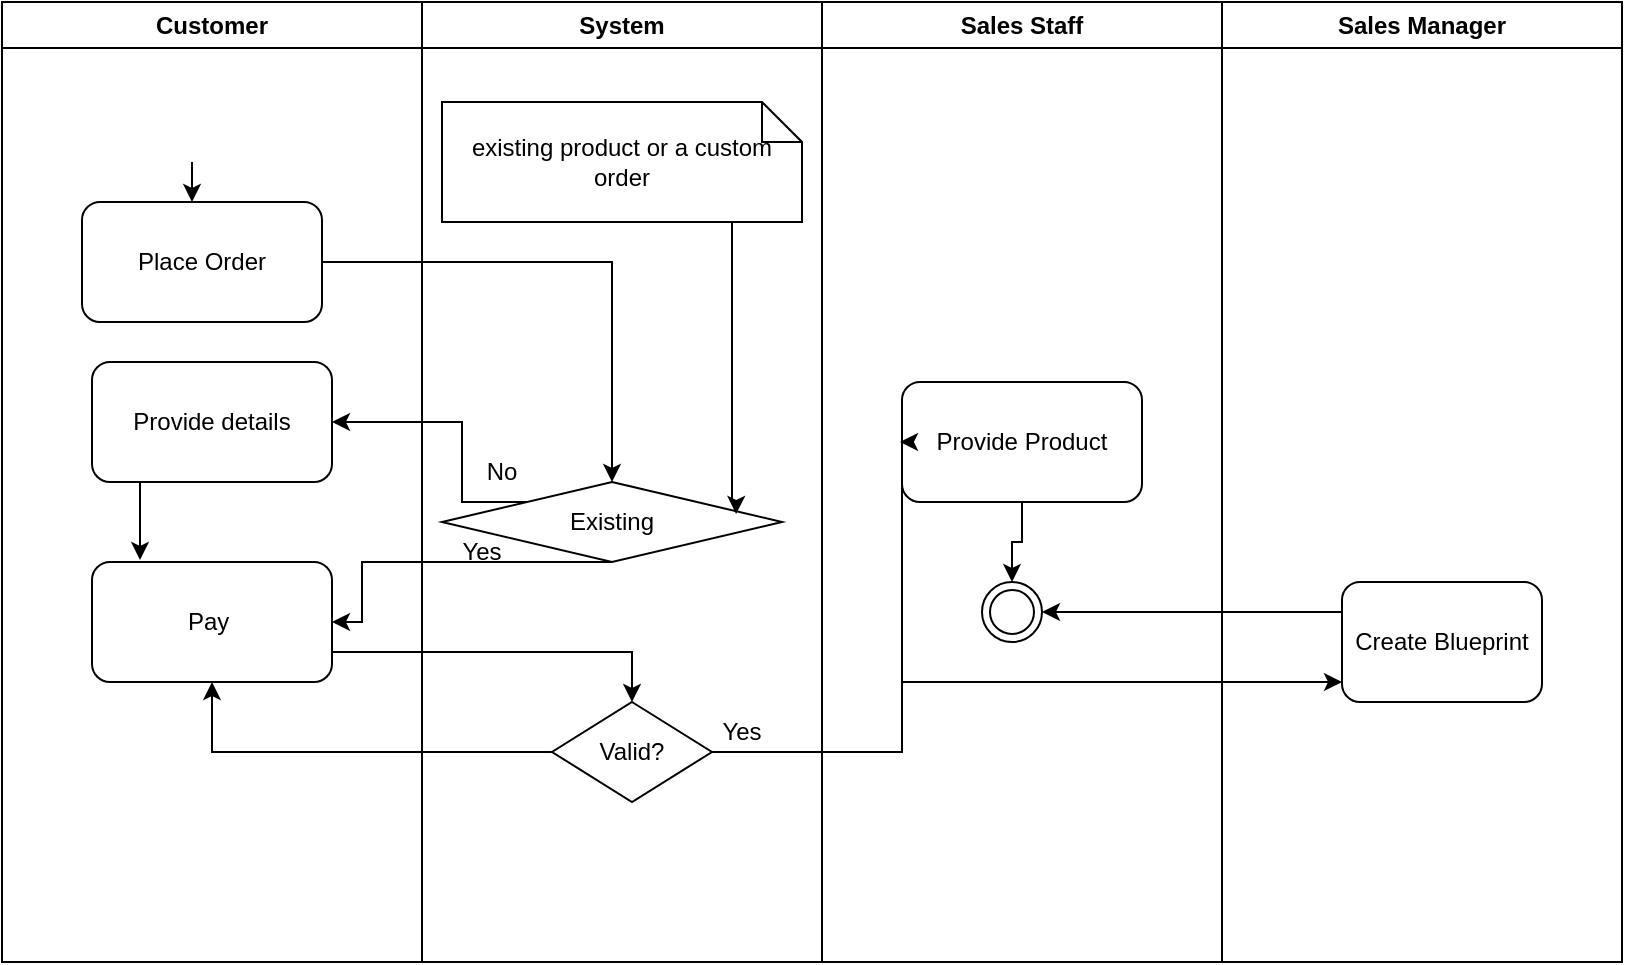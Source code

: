 <mxfile version="26.2.14">
  <diagram name="Page-1" id="pshaH1K9JeJHdic0O4yf">
    <mxGraphModel dx="1330" dy="479" grid="1" gridSize="10" guides="1" tooltips="1" connect="1" arrows="1" fold="1" page="1" pageScale="1" pageWidth="850" pageHeight="1100" math="0" shadow="0">
      <root>
        <mxCell id="0" />
        <mxCell id="1" parent="0" />
        <mxCell id="P140MuK1kSN8gCPDr1sS-1" value="Customer" style="swimlane;whiteSpace=wrap;html=1;" parent="1" vertex="1">
          <mxGeometry x="150" width="210" height="480" as="geometry" />
        </mxCell>
        <mxCell id="P140MuK1kSN8gCPDr1sS-5" style="edgeStyle=orthogonalEdgeStyle;rounded=0;orthogonalLoop=1;jettySize=auto;html=1;exitX=0.5;exitY=1;exitDx=0;exitDy=0;" parent="P140MuK1kSN8gCPDr1sS-1" source="P140MuK1kSN8gCPDr1sS-4" edge="1">
          <mxGeometry relative="1" as="geometry">
            <mxPoint x="95" y="100" as="targetPoint" />
          </mxGeometry>
        </mxCell>
        <mxCell id="P140MuK1kSN8gCPDr1sS-4" value="" style="ellipse;html=1;shape=endState;strokeColor=none;" parent="P140MuK1kSN8gCPDr1sS-1" vertex="1">
          <mxGeometry x="80" y="50" width="30" height="30" as="geometry" />
        </mxCell>
        <mxCell id="P140MuK1kSN8gCPDr1sS-6" value="Place Order" style="rounded=1;whiteSpace=wrap;html=1;" parent="P140MuK1kSN8gCPDr1sS-1" vertex="1">
          <mxGeometry x="40" y="100" width="120" height="60" as="geometry" />
        </mxCell>
        <mxCell id="P140MuK1kSN8gCPDr1sS-15" value="Pay&amp;nbsp;" style="rounded=1;whiteSpace=wrap;html=1;" parent="P140MuK1kSN8gCPDr1sS-1" vertex="1">
          <mxGeometry x="45" y="280" width="120" height="60" as="geometry" />
        </mxCell>
        <mxCell id="P140MuK1kSN8gCPDr1sS-29" value="Provide details" style="rounded=1;whiteSpace=wrap;html=1;" parent="P140MuK1kSN8gCPDr1sS-1" vertex="1">
          <mxGeometry x="45" y="180" width="120" height="60" as="geometry" />
        </mxCell>
        <mxCell id="P140MuK1kSN8gCPDr1sS-48" style="edgeStyle=orthogonalEdgeStyle;rounded=0;orthogonalLoop=1;jettySize=auto;html=1;exitX=0.25;exitY=1;exitDx=0;exitDy=0;entryX=0.2;entryY=-0.017;entryDx=0;entryDy=0;entryPerimeter=0;" parent="P140MuK1kSN8gCPDr1sS-1" source="P140MuK1kSN8gCPDr1sS-29" target="P140MuK1kSN8gCPDr1sS-15" edge="1">
          <mxGeometry relative="1" as="geometry" />
        </mxCell>
        <mxCell id="P140MuK1kSN8gCPDr1sS-2" value="System" style="swimlane;whiteSpace=wrap;html=1;" parent="1" vertex="1">
          <mxGeometry x="360" width="200" height="480" as="geometry" />
        </mxCell>
        <mxCell id="P140MuK1kSN8gCPDr1sS-8" value="Existing" style="rhombus;whiteSpace=wrap;html=1;" parent="P140MuK1kSN8gCPDr1sS-2" vertex="1">
          <mxGeometry x="10" y="240" width="170" height="40" as="geometry" />
        </mxCell>
        <mxCell id="P140MuK1kSN8gCPDr1sS-12" style="edgeStyle=orthogonalEdgeStyle;rounded=0;orthogonalLoop=1;jettySize=auto;html=1;exitX=0.5;exitY=1;exitDx=0;exitDy=0;exitPerimeter=0;entryX=0.865;entryY=0.4;entryDx=0;entryDy=0;entryPerimeter=0;" parent="P140MuK1kSN8gCPDr1sS-2" target="P140MuK1kSN8gCPDr1sS-8" edge="1">
          <mxGeometry relative="1" as="geometry">
            <mxPoint x="145" y="102" as="sourcePoint" />
            <mxPoint x="154.4" y="242" as="targetPoint" />
            <Array as="points">
              <mxPoint x="155" y="102" />
              <mxPoint x="155" y="250" />
              <mxPoint x="157" y="250" />
            </Array>
          </mxGeometry>
        </mxCell>
        <mxCell id="P140MuK1kSN8gCPDr1sS-11" value="existing product or a custom order" style="shape=note;size=20;whiteSpace=wrap;html=1;" parent="P140MuK1kSN8gCPDr1sS-2" vertex="1">
          <mxGeometry x="10" y="50" width="180" height="60" as="geometry" />
        </mxCell>
        <mxCell id="P140MuK1kSN8gCPDr1sS-17" value="Valid?" style="rhombus;whiteSpace=wrap;html=1;" parent="P140MuK1kSN8gCPDr1sS-2" vertex="1">
          <mxGeometry x="65" y="350" width="80" height="50" as="geometry" />
        </mxCell>
        <mxCell id="P140MuK1kSN8gCPDr1sS-23" value="No" style="text;html=1;align=center;verticalAlign=middle;whiteSpace=wrap;rounded=0;" parent="P140MuK1kSN8gCPDr1sS-2" vertex="1">
          <mxGeometry x="10" y="220" width="60" height="30" as="geometry" />
        </mxCell>
        <mxCell id="P140MuK1kSN8gCPDr1sS-26" value="Yes" style="text;html=1;align=center;verticalAlign=middle;whiteSpace=wrap;rounded=0;" parent="P140MuK1kSN8gCPDr1sS-2" vertex="1">
          <mxGeometry x="130" y="350" width="60" height="30" as="geometry" />
        </mxCell>
        <mxCell id="P140MuK1kSN8gCPDr1sS-19" value="Yes" style="text;html=1;align=center;verticalAlign=middle;whiteSpace=wrap;rounded=0;" parent="P140MuK1kSN8gCPDr1sS-2" vertex="1">
          <mxGeometry y="260" width="60" height="30" as="geometry" />
        </mxCell>
        <mxCell id="P140MuK1kSN8gCPDr1sS-3" value="Sales Staff" style="swimlane;whiteSpace=wrap;html=1;" parent="1" vertex="1">
          <mxGeometry x="560" width="200" height="480" as="geometry" />
        </mxCell>
        <mxCell id="P140MuK1kSN8gCPDr1sS-44" style="edgeStyle=orthogonalEdgeStyle;rounded=0;orthogonalLoop=1;jettySize=auto;html=1;exitX=0.5;exitY=1;exitDx=0;exitDy=0;entryX=0.5;entryY=0;entryDx=0;entryDy=0;" parent="P140MuK1kSN8gCPDr1sS-3" source="P140MuK1kSN8gCPDr1sS-25" target="P140MuK1kSN8gCPDr1sS-43" edge="1">
          <mxGeometry relative="1" as="geometry" />
        </mxCell>
        <mxCell id="P140MuK1kSN8gCPDr1sS-25" value="Provide Product" style="rounded=1;whiteSpace=wrap;html=1;" parent="P140MuK1kSN8gCPDr1sS-3" vertex="1">
          <mxGeometry x="40" y="190" width="120" height="60" as="geometry" />
        </mxCell>
        <mxCell id="P140MuK1kSN8gCPDr1sS-43" value="" style="ellipse;html=1;shape=endState;" parent="P140MuK1kSN8gCPDr1sS-3" vertex="1">
          <mxGeometry x="80" y="290" width="30" height="30" as="geometry" />
        </mxCell>
        <mxCell id="P140MuK1kSN8gCPDr1sS-24" style="edgeStyle=orthogonalEdgeStyle;rounded=0;orthogonalLoop=1;jettySize=auto;html=1;exitX=1;exitY=0.5;exitDx=0;exitDy=0;entryX=0;entryY=0.5;entryDx=0;entryDy=0;" parent="P140MuK1kSN8gCPDr1sS-3" edge="1">
          <mxGeometry relative="1" as="geometry">
            <mxPoint x="39" y="220" as="targetPoint" />
            <mxPoint x="-56" y="375" as="sourcePoint" />
            <Array as="points">
              <mxPoint x="40" y="374.75" />
            </Array>
          </mxGeometry>
        </mxCell>
        <mxCell id="P140MuK1kSN8gCPDr1sS-21" style="edgeStyle=orthogonalEdgeStyle;rounded=0;orthogonalLoop=1;jettySize=auto;html=1;exitX=1;exitY=0.75;exitDx=0;exitDy=0;entryX=0.5;entryY=0;entryDx=0;entryDy=0;" parent="1" source="P140MuK1kSN8gCPDr1sS-15" target="P140MuK1kSN8gCPDr1sS-17" edge="1">
          <mxGeometry relative="1" as="geometry" />
        </mxCell>
        <mxCell id="P140MuK1kSN8gCPDr1sS-22" style="edgeStyle=orthogonalEdgeStyle;rounded=0;orthogonalLoop=1;jettySize=auto;html=1;exitX=0;exitY=0.5;exitDx=0;exitDy=0;entryX=0.5;entryY=1;entryDx=0;entryDy=0;" parent="1" source="P140MuK1kSN8gCPDr1sS-17" target="P140MuK1kSN8gCPDr1sS-15" edge="1">
          <mxGeometry relative="1" as="geometry">
            <mxPoint x="240" y="285" as="targetPoint" />
          </mxGeometry>
        </mxCell>
        <mxCell id="P140MuK1kSN8gCPDr1sS-28" style="edgeStyle=orthogonalEdgeStyle;rounded=0;orthogonalLoop=1;jettySize=auto;html=1;exitX=0;exitY=0;exitDx=0;exitDy=0;entryX=1;entryY=0.5;entryDx=0;entryDy=0;" parent="1" source="P140MuK1kSN8gCPDr1sS-8" target="P140MuK1kSN8gCPDr1sS-29" edge="1">
          <mxGeometry relative="1" as="geometry">
            <mxPoint x="250" y="230" as="targetPoint" />
            <Array as="points">
              <mxPoint x="380" y="250" />
              <mxPoint x="380" y="210" />
            </Array>
          </mxGeometry>
        </mxCell>
        <mxCell id="P140MuK1kSN8gCPDr1sS-14" style="edgeStyle=orthogonalEdgeStyle;rounded=0;orthogonalLoop=1;jettySize=auto;html=1;exitX=0.5;exitY=1;exitDx=0;exitDy=0;entryX=1;entryY=0.5;entryDx=0;entryDy=0;" parent="1" source="P140MuK1kSN8gCPDr1sS-8" target="P140MuK1kSN8gCPDr1sS-15" edge="1">
          <mxGeometry relative="1" as="geometry">
            <mxPoint x="330" y="310" as="targetPoint" />
            <mxPoint x="465" y="280" as="sourcePoint" />
            <Array as="points">
              <mxPoint x="330" y="280" />
              <mxPoint x="330" y="310" />
            </Array>
          </mxGeometry>
        </mxCell>
        <mxCell id="P140MuK1kSN8gCPDr1sS-33" value="Sales Manager" style="swimlane;whiteSpace=wrap;html=1;" parent="1" vertex="1">
          <mxGeometry x="760" width="200" height="480" as="geometry" />
        </mxCell>
        <mxCell id="P140MuK1kSN8gCPDr1sS-36" value="Create Blueprint" style="rounded=1;whiteSpace=wrap;html=1;" parent="P140MuK1kSN8gCPDr1sS-33" vertex="1">
          <mxGeometry x="60" y="290" width="100" height="60" as="geometry" />
        </mxCell>
        <mxCell id="P140MuK1kSN8gCPDr1sS-7" style="edgeStyle=orthogonalEdgeStyle;rounded=0;orthogonalLoop=1;jettySize=auto;html=1;entryX=0.5;entryY=0;entryDx=0;entryDy=0;exitX=1;exitY=0.5;exitDx=0;exitDy=0;" parent="1" source="P140MuK1kSN8gCPDr1sS-6" target="P140MuK1kSN8gCPDr1sS-8" edge="1">
          <mxGeometry relative="1" as="geometry">
            <mxPoint x="429.5" y="250" as="targetPoint" />
            <mxPoint x="310" y="141" as="sourcePoint" />
          </mxGeometry>
        </mxCell>
        <mxCell id="400Im9otTxsyuypDUp9s-1" style="edgeStyle=orthogonalEdgeStyle;rounded=0;orthogonalLoop=1;jettySize=auto;html=1;exitX=0;exitY=0.25;exitDx=0;exitDy=0;entryX=1;entryY=0.5;entryDx=0;entryDy=0;" edge="1" parent="1" source="P140MuK1kSN8gCPDr1sS-36" target="P140MuK1kSN8gCPDr1sS-43">
          <mxGeometry relative="1" as="geometry" />
        </mxCell>
        <mxCell id="400Im9otTxsyuypDUp9s-8" value="" style="endArrow=classic;html=1;rounded=0;" edge="1" parent="1">
          <mxGeometry width="50" height="50" relative="1" as="geometry">
            <mxPoint x="600" y="340" as="sourcePoint" />
            <mxPoint x="820" y="340" as="targetPoint" />
            <Array as="points" />
          </mxGeometry>
        </mxCell>
      </root>
    </mxGraphModel>
  </diagram>
</mxfile>
